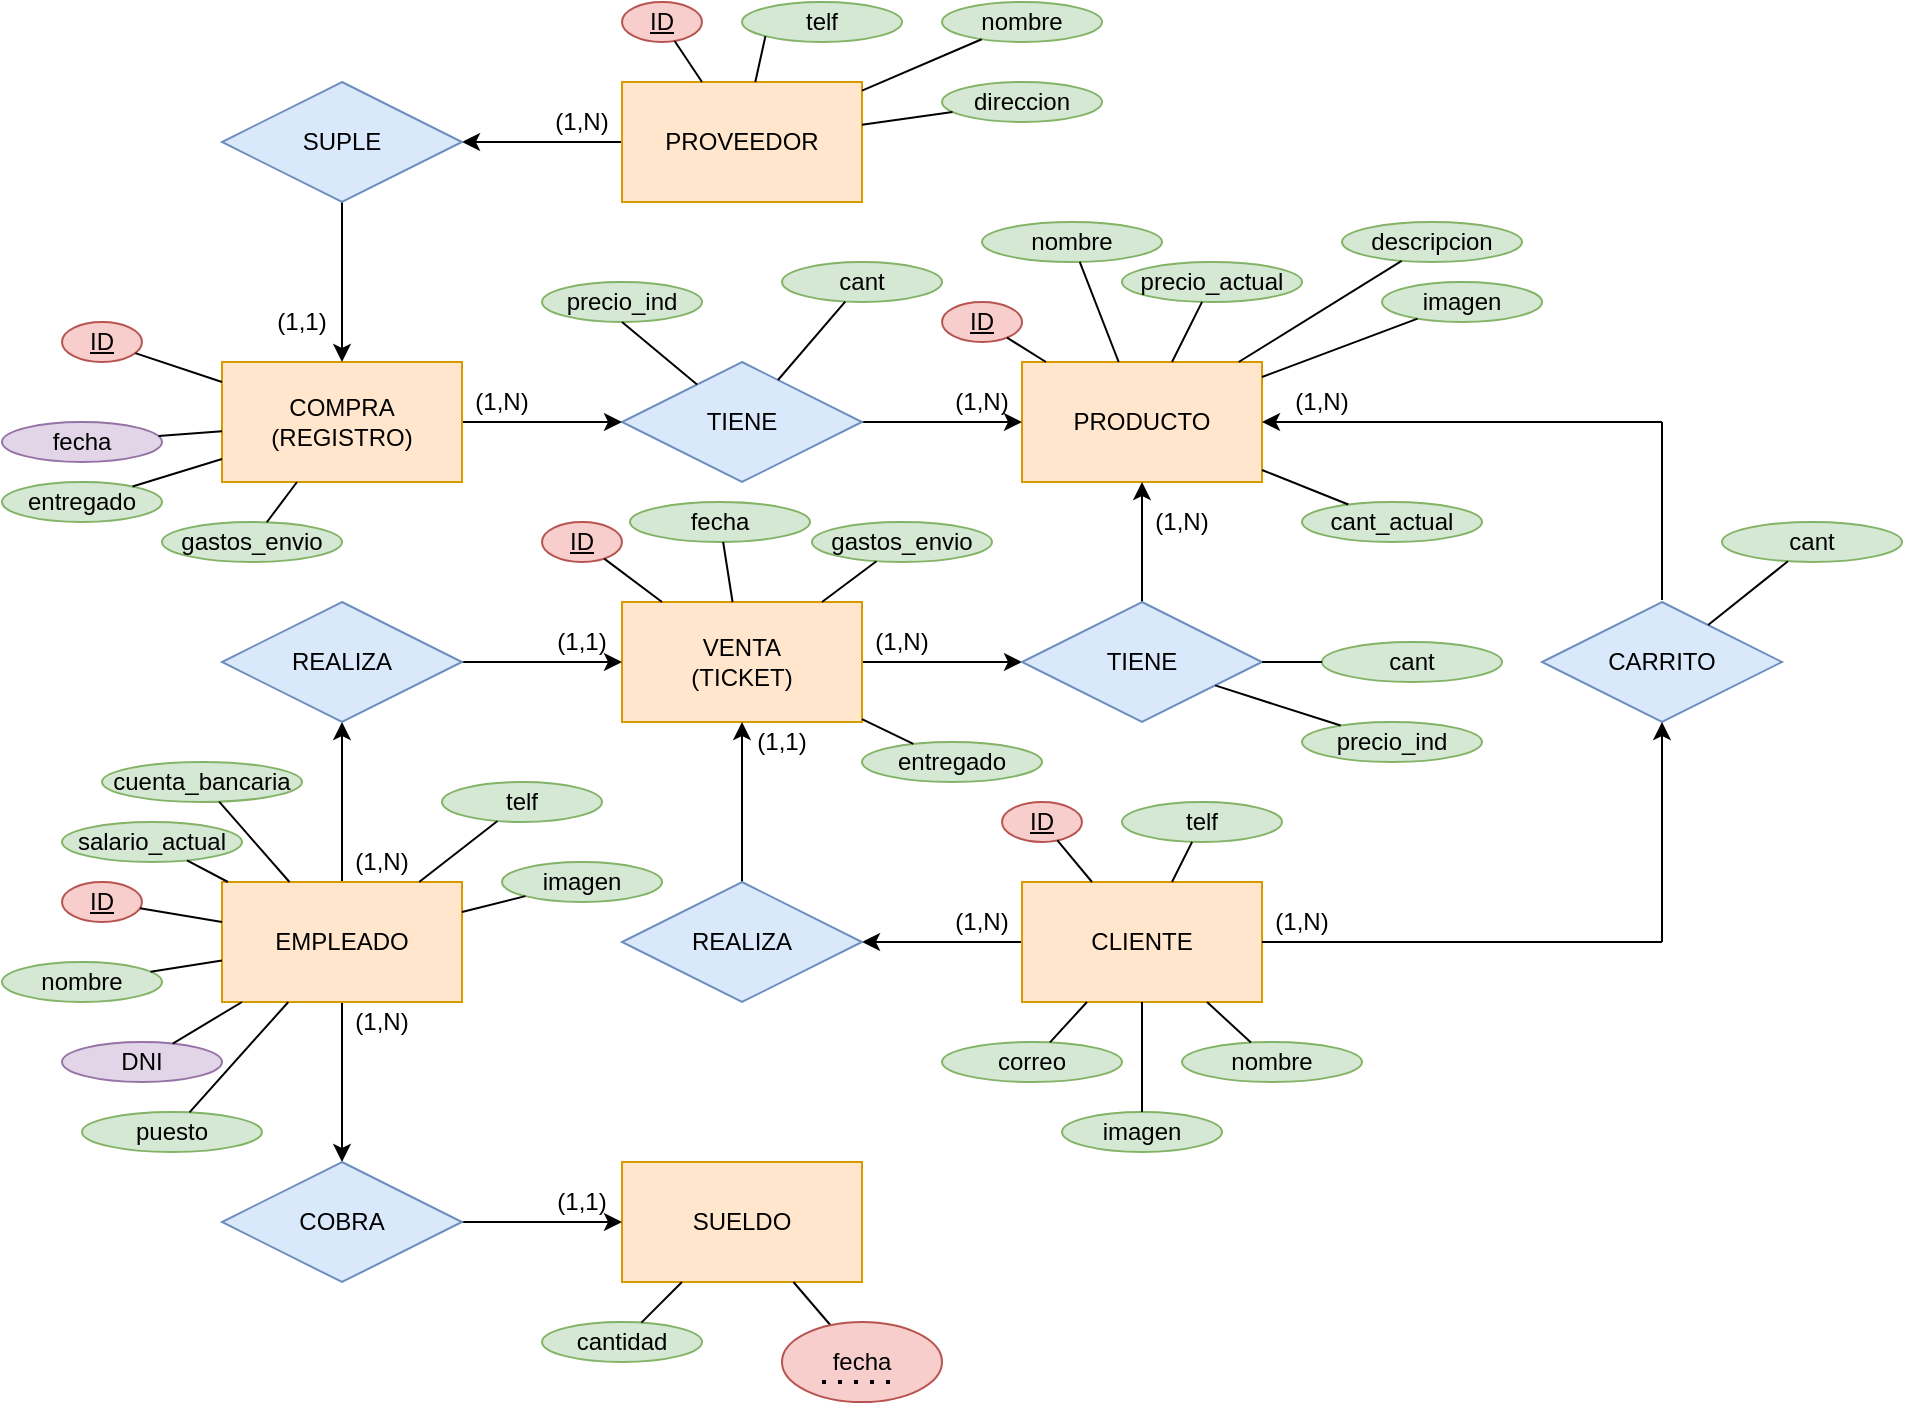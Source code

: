 <mxfile version="13.9.9" type="device"><diagram id="0GQp3GkREO8OFEb_0U_W" name="Página-1"><mxGraphModel dx="1422" dy="822" grid="1" gridSize="10" guides="1" tooltips="1" connect="1" arrows="1" fold="1" page="1" pageScale="1" pageWidth="827" pageHeight="1169" math="0" shadow="0"><root><mxCell id="0"/><mxCell id="1" parent="0"/><mxCell id="yl_93RT-gWxJm52njiuj-35" style="edgeStyle=orthogonalEdgeStyle;rounded=0;orthogonalLoop=1;jettySize=auto;html=1;entryX=1;entryY=0.5;entryDx=0;entryDy=0;" parent="1" source="yl_93RT-gWxJm52njiuj-1" target="yl_93RT-gWxJm52njiuj-34" edge="1"><mxGeometry relative="1" as="geometry"/></mxCell><mxCell id="yl_93RT-gWxJm52njiuj-1" value="PROVEEDOR" style="rounded=0;whiteSpace=wrap;html=1;fillColor=#ffe6cc;strokeColor=#d79b00;" parent="1" vertex="1"><mxGeometry x="320" y="60" width="120" height="60" as="geometry"/></mxCell><mxCell id="yl_93RT-gWxJm52njiuj-2" value="PRODUCTO" style="rounded=0;whiteSpace=wrap;html=1;fillColor=#ffe6cc;strokeColor=#d79b00;" parent="1" vertex="1"><mxGeometry x="520" y="200" width="120" height="60" as="geometry"/></mxCell><mxCell id="yl_93RT-gWxJm52njiuj-12" style="edgeStyle=orthogonalEdgeStyle;rounded=0;orthogonalLoop=1;jettySize=auto;html=1;entryX=0;entryY=0.5;entryDx=0;entryDy=0;" parent="1" source="yl_93RT-gWxJm52njiuj-3" target="yl_93RT-gWxJm52njiuj-11" edge="1"><mxGeometry relative="1" as="geometry"/></mxCell><mxCell id="yl_93RT-gWxJm52njiuj-3" value="VENTA&lt;br&gt;(TICKET)" style="rounded=0;whiteSpace=wrap;html=1;fillColor=#ffe6cc;strokeColor=#d79b00;" parent="1" vertex="1"><mxGeometry x="320" y="320" width="120" height="60" as="geometry"/></mxCell><mxCell id="yl_93RT-gWxJm52njiuj-18" style="edgeStyle=orthogonalEdgeStyle;rounded=0;orthogonalLoop=1;jettySize=auto;html=1;entryX=1;entryY=0.5;entryDx=0;entryDy=0;" parent="1" source="yl_93RT-gWxJm52njiuj-4" target="yl_93RT-gWxJm52njiuj-15" edge="1"><mxGeometry relative="1" as="geometry"/></mxCell><mxCell id="yl_93RT-gWxJm52njiuj-4" value="CLIENTE&lt;span style=&quot;color: rgba(0 , 0 , 0 , 0) ; font-family: monospace ; font-size: 0px&quot;&gt;%3CmxGraphModel%3E%3Croot%3E%3CmxCell%20id%3D%220%22%2F%3E%3CmxCell%20id%3D%221%22%20parent%3D%220%22%2F%3E%3CmxCell%20id%3D%222%22%20value%3D%22PROVEEDOR%22%20style%3D%22rounded%3D0%3BwhiteSpace%3Dwrap%3Bhtml%3D1%3B%22%20vertex%3D%221%22%20parent%3D%221%22%3E%3CmxGeometry%20x%3D%22310%22%20y%3D%22290%22%20width%3D%22120%22%20height%3D%2260%22%20as%3D%22geometry%22%2F%3E%3C%2FmxCell%3E%3C%2Froot%3E%3C%2FmxGraphModel%3E&lt;/span&gt;" style="rounded=0;whiteSpace=wrap;html=1;fillColor=#ffe6cc;strokeColor=#d79b00;" parent="1" vertex="1"><mxGeometry x="520" y="460" width="120" height="60" as="geometry"/></mxCell><mxCell id="yl_93RT-gWxJm52njiuj-16" style="edgeStyle=orthogonalEdgeStyle;rounded=0;orthogonalLoop=1;jettySize=auto;html=1;entryX=0.5;entryY=1;entryDx=0;entryDy=0;" parent="1" source="yl_93RT-gWxJm52njiuj-5" target="yl_93RT-gWxJm52njiuj-14" edge="1"><mxGeometry relative="1" as="geometry"/></mxCell><mxCell id="yl_93RT-gWxJm52njiuj-97" style="edgeStyle=orthogonalEdgeStyle;rounded=0;orthogonalLoop=1;jettySize=auto;html=1;entryX=0.5;entryY=0;entryDx=0;entryDy=0;" parent="1" source="yl_93RT-gWxJm52njiuj-5" target="yl_93RT-gWxJm52njiuj-96" edge="1"><mxGeometry relative="1" as="geometry"/></mxCell><mxCell id="yl_93RT-gWxJm52njiuj-5" value="EMPLEADO" style="rounded=0;whiteSpace=wrap;html=1;fillColor=#ffe6cc;strokeColor=#d79b00;" parent="1" vertex="1"><mxGeometry x="120" y="460" width="120" height="60" as="geometry"/></mxCell><mxCell id="yl_93RT-gWxJm52njiuj-8" style="edgeStyle=orthogonalEdgeStyle;rounded=0;orthogonalLoop=1;jettySize=auto;html=1;entryX=0;entryY=0.5;entryDx=0;entryDy=0;" parent="1" source="yl_93RT-gWxJm52njiuj-6" target="yl_93RT-gWxJm52njiuj-2" edge="1"><mxGeometry relative="1" as="geometry"/></mxCell><mxCell id="yl_93RT-gWxJm52njiuj-6" value="TIENE" style="rhombus;whiteSpace=wrap;html=1;fillColor=#dae8fc;strokeColor=#6c8ebf;" parent="1" vertex="1"><mxGeometry x="320" y="200" width="120" height="60" as="geometry"/></mxCell><mxCell id="yl_93RT-gWxJm52njiuj-10" value="ID" style="ellipse;whiteSpace=wrap;html=1;align=center;fontStyle=4;fillColor=#f8cecc;strokeColor=#b85450;" parent="1" vertex="1"><mxGeometry x="320" y="20" width="40" height="20" as="geometry"/></mxCell><mxCell id="yl_93RT-gWxJm52njiuj-13" style="edgeStyle=orthogonalEdgeStyle;rounded=0;orthogonalLoop=1;jettySize=auto;html=1;entryX=0.5;entryY=1;entryDx=0;entryDy=0;" parent="1" source="yl_93RT-gWxJm52njiuj-11" target="yl_93RT-gWxJm52njiuj-2" edge="1"><mxGeometry relative="1" as="geometry"/></mxCell><mxCell id="yl_93RT-gWxJm52njiuj-11" value="TIENE" style="rhombus;whiteSpace=wrap;html=1;fillColor=#dae8fc;strokeColor=#6c8ebf;" parent="1" vertex="1"><mxGeometry x="520" y="320" width="120" height="60" as="geometry"/></mxCell><mxCell id="yl_93RT-gWxJm52njiuj-17" style="edgeStyle=orthogonalEdgeStyle;rounded=0;orthogonalLoop=1;jettySize=auto;html=1;" parent="1" source="yl_93RT-gWxJm52njiuj-14" target="yl_93RT-gWxJm52njiuj-3" edge="1"><mxGeometry relative="1" as="geometry"/></mxCell><mxCell id="yl_93RT-gWxJm52njiuj-14" value="REALIZA" style="rhombus;whiteSpace=wrap;html=1;fillColor=#dae8fc;strokeColor=#6c8ebf;" parent="1" vertex="1"><mxGeometry x="120" y="320" width="120" height="60" as="geometry"/></mxCell><mxCell id="yl_93RT-gWxJm52njiuj-19" style="edgeStyle=orthogonalEdgeStyle;rounded=0;orthogonalLoop=1;jettySize=auto;html=1;entryX=0.5;entryY=1;entryDx=0;entryDy=0;" parent="1" source="yl_93RT-gWxJm52njiuj-15" target="yl_93RT-gWxJm52njiuj-3" edge="1"><mxGeometry relative="1" as="geometry"/></mxCell><mxCell id="yl_93RT-gWxJm52njiuj-15" value="REALIZA" style="rhombus;whiteSpace=wrap;html=1;fillColor=#dae8fc;strokeColor=#6c8ebf;" parent="1" vertex="1"><mxGeometry x="320" y="460" width="120" height="60" as="geometry"/></mxCell><mxCell id="yl_93RT-gWxJm52njiuj-20" value="ID" style="ellipse;whiteSpace=wrap;html=1;align=center;fontStyle=4;fillColor=#f8cecc;strokeColor=#b85450;" parent="1" vertex="1"><mxGeometry x="480" y="170" width="40" height="20" as="geometry"/></mxCell><mxCell id="yl_93RT-gWxJm52njiuj-21" value="ID" style="ellipse;whiteSpace=wrap;html=1;align=center;fontStyle=4;fillColor=#f8cecc;strokeColor=#b85450;" parent="1" vertex="1"><mxGeometry x="280" y="280" width="40" height="20" as="geometry"/></mxCell><mxCell id="yl_93RT-gWxJm52njiuj-22" value="ID" style="ellipse;whiteSpace=wrap;html=1;align=center;fontStyle=4;fillColor=#f8cecc;strokeColor=#b85450;" parent="1" vertex="1"><mxGeometry x="40" y="460" width="40" height="20" as="geometry"/></mxCell><mxCell id="yl_93RT-gWxJm52njiuj-23" value="ID" style="ellipse;whiteSpace=wrap;html=1;align=center;fontStyle=4;fillColor=#f8cecc;strokeColor=#b85450;" parent="1" vertex="1"><mxGeometry x="510" y="420" width="40" height="20" as="geometry"/></mxCell><mxCell id="yl_93RT-gWxJm52njiuj-24" value="" style="endArrow=none;html=1;" parent="1" source="yl_93RT-gWxJm52njiuj-1" target="yl_93RT-gWxJm52njiuj-10" edge="1"><mxGeometry width="50" height="50" relative="1" as="geometry"><mxPoint x="410" y="430" as="sourcePoint"/><mxPoint x="460" y="380" as="targetPoint"/></mxGeometry></mxCell><mxCell id="yl_93RT-gWxJm52njiuj-25" value="" style="endArrow=none;html=1;" parent="1" source="yl_93RT-gWxJm52njiuj-2" target="yl_93RT-gWxJm52njiuj-20" edge="1"><mxGeometry width="50" height="50" relative="1" as="geometry"><mxPoint x="410" y="430" as="sourcePoint"/><mxPoint x="510" y="160" as="targetPoint"/></mxGeometry></mxCell><mxCell id="yl_93RT-gWxJm52njiuj-26" value="" style="endArrow=none;html=1;" parent="1" source="yl_93RT-gWxJm52njiuj-3" target="yl_93RT-gWxJm52njiuj-21" edge="1"><mxGeometry width="50" height="50" relative="1" as="geometry"><mxPoint x="410" y="430" as="sourcePoint"/><mxPoint x="460" y="380" as="targetPoint"/></mxGeometry></mxCell><mxCell id="yl_93RT-gWxJm52njiuj-27" value="" style="endArrow=none;html=1;" parent="1" source="yl_93RT-gWxJm52njiuj-5" target="yl_93RT-gWxJm52njiuj-22" edge="1"><mxGeometry width="50" height="50" relative="1" as="geometry"><mxPoint x="410" y="430" as="sourcePoint"/><mxPoint x="460" y="380" as="targetPoint"/></mxGeometry></mxCell><mxCell id="yl_93RT-gWxJm52njiuj-28" value="" style="endArrow=none;html=1;" parent="1" source="yl_93RT-gWxJm52njiuj-4" target="yl_93RT-gWxJm52njiuj-23" edge="1"><mxGeometry width="50" height="50" relative="1" as="geometry"><mxPoint x="410" y="430" as="sourcePoint"/><mxPoint x="460" y="380" as="targetPoint"/></mxGeometry></mxCell><mxCell id="yl_93RT-gWxJm52njiuj-30" value="(1,N)" style="text;html=1;strokeColor=none;fillColor=none;align=center;verticalAlign=middle;whiteSpace=wrap;rounded=0;" parent="1" vertex="1"><mxGeometry x="480" y="210" width="40" height="20" as="geometry"/></mxCell><mxCell id="yl_93RT-gWxJm52njiuj-33" style="edgeStyle=orthogonalEdgeStyle;rounded=0;orthogonalLoop=1;jettySize=auto;html=1;" parent="1" source="yl_93RT-gWxJm52njiuj-32" target="yl_93RT-gWxJm52njiuj-6" edge="1"><mxGeometry relative="1" as="geometry"/></mxCell><mxCell id="yl_93RT-gWxJm52njiuj-32" value="COMPRA&lt;br&gt;(REGISTRO)" style="rounded=0;whiteSpace=wrap;html=1;fillColor=#ffe6cc;strokeColor=#d79b00;" parent="1" vertex="1"><mxGeometry x="120" y="200" width="120" height="60" as="geometry"/></mxCell><mxCell id="yl_93RT-gWxJm52njiuj-36" style="edgeStyle=orthogonalEdgeStyle;rounded=0;orthogonalLoop=1;jettySize=auto;html=1;entryX=0.5;entryY=0;entryDx=0;entryDy=0;" parent="1" source="yl_93RT-gWxJm52njiuj-34" target="yl_93RT-gWxJm52njiuj-32" edge="1"><mxGeometry relative="1" as="geometry"/></mxCell><mxCell id="yl_93RT-gWxJm52njiuj-34" value="SUPLE" style="rhombus;whiteSpace=wrap;html=1;fillColor=#dae8fc;strokeColor=#6c8ebf;" parent="1" vertex="1"><mxGeometry x="120" y="60" width="120" height="60" as="geometry"/></mxCell><mxCell id="yl_93RT-gWxJm52njiuj-37" value="ID" style="ellipse;whiteSpace=wrap;html=1;align=center;fontStyle=4;fillColor=#f8cecc;strokeColor=#b85450;" parent="1" vertex="1"><mxGeometry x="40" y="180" width="40" height="20" as="geometry"/></mxCell><mxCell id="yl_93RT-gWxJm52njiuj-38" value="" style="endArrow=none;html=1;" parent="1" source="yl_93RT-gWxJm52njiuj-32" target="yl_93RT-gWxJm52njiuj-37" edge="1"><mxGeometry width="50" height="50" relative="1" as="geometry"><mxPoint x="410" y="290" as="sourcePoint"/><mxPoint x="460" y="240" as="targetPoint"/></mxGeometry></mxCell><mxCell id="yl_93RT-gWxJm52njiuj-39" value="(1,N)" style="text;html=1;strokeColor=none;fillColor=none;align=center;verticalAlign=middle;whiteSpace=wrap;rounded=0;" parent="1" vertex="1"><mxGeometry x="240" y="210" width="40" height="20" as="geometry"/></mxCell><mxCell id="yl_93RT-gWxJm52njiuj-41" value="(1,N)" style="text;html=1;strokeColor=none;fillColor=none;align=center;verticalAlign=middle;whiteSpace=wrap;rounded=0;" parent="1" vertex="1"><mxGeometry x="280" y="70" width="40" height="20" as="geometry"/></mxCell><mxCell id="yl_93RT-gWxJm52njiuj-42" value="(1,1)" style="text;html=1;strokeColor=none;fillColor=none;align=center;verticalAlign=middle;whiteSpace=wrap;rounded=0;" parent="1" vertex="1"><mxGeometry x="140" y="170" width="40" height="20" as="geometry"/></mxCell><mxCell id="yl_93RT-gWxJm52njiuj-44" value="telf" style="ellipse;whiteSpace=wrap;html=1;align=center;fillColor=#d5e8d4;strokeColor=#82b366;" parent="1" vertex="1"><mxGeometry x="380" y="20" width="80" height="20" as="geometry"/></mxCell><mxCell id="yl_93RT-gWxJm52njiuj-45" value="nombre" style="ellipse;whiteSpace=wrap;html=1;align=center;fillColor=#d5e8d4;strokeColor=#82b366;" parent="1" vertex="1"><mxGeometry x="480" y="20" width="80" height="20" as="geometry"/></mxCell><mxCell id="yl_93RT-gWxJm52njiuj-46" value="direccion" style="ellipse;whiteSpace=wrap;html=1;align=center;fillColor=#d5e8d4;strokeColor=#82b366;" parent="1" vertex="1"><mxGeometry x="480" y="60" width="80" height="20" as="geometry"/></mxCell><mxCell id="yl_93RT-gWxJm52njiuj-47" value="" style="endArrow=none;html=1;entryX=0;entryY=1;entryDx=0;entryDy=0;" parent="1" source="yl_93RT-gWxJm52njiuj-1" target="yl_93RT-gWxJm52njiuj-44" edge="1"><mxGeometry width="50" height="50" relative="1" as="geometry"><mxPoint x="410" y="270" as="sourcePoint"/><mxPoint x="460" y="220" as="targetPoint"/></mxGeometry></mxCell><mxCell id="yl_93RT-gWxJm52njiuj-48" value="" style="endArrow=none;html=1;" parent="1" source="yl_93RT-gWxJm52njiuj-1" target="yl_93RT-gWxJm52njiuj-45" edge="1"><mxGeometry width="50" height="50" relative="1" as="geometry"><mxPoint x="450" y="71.38" as="sourcePoint"/><mxPoint x="501.224" y="46.946" as="targetPoint"/></mxGeometry></mxCell><mxCell id="yl_93RT-gWxJm52njiuj-49" value="" style="endArrow=none;html=1;" parent="1" source="yl_93RT-gWxJm52njiuj-1" target="yl_93RT-gWxJm52njiuj-46" edge="1"><mxGeometry width="50" height="50" relative="1" as="geometry"><mxPoint x="460" y="81.38" as="sourcePoint"/><mxPoint x="511.224" y="56.946" as="targetPoint"/></mxGeometry></mxCell><mxCell id="yl_93RT-gWxJm52njiuj-50" value="fecha" style="ellipse;whiteSpace=wrap;html=1;align=center;fillColor=#e1d5e7;strokeColor=#9673a6;" parent="1" vertex="1"><mxGeometry x="10" y="230" width="80" height="20" as="geometry"/></mxCell><mxCell id="yl_93RT-gWxJm52njiuj-51" value="" style="endArrow=none;html=1;" parent="1" source="yl_93RT-gWxJm52njiuj-32" target="yl_93RT-gWxJm52njiuj-50" edge="1"><mxGeometry width="50" height="50" relative="1" as="geometry"><mxPoint x="130" y="220.0" as="sourcePoint"/><mxPoint x="86.641" y="205.547" as="targetPoint"/></mxGeometry></mxCell><mxCell id="yl_93RT-gWxJm52njiuj-54" value="precio_ind" style="ellipse;whiteSpace=wrap;html=1;align=center;fillColor=#d5e8d4;strokeColor=#82b366;" parent="1" vertex="1"><mxGeometry x="280" y="160" width="80" height="20" as="geometry"/></mxCell><mxCell id="yl_93RT-gWxJm52njiuj-55" value="" style="endArrow=none;html=1;entryX=0.5;entryY=1;entryDx=0;entryDy=0;" parent="1" source="yl_93RT-gWxJm52njiuj-6" target="yl_93RT-gWxJm52njiuj-54" edge="1"><mxGeometry width="50" height="50" relative="1" as="geometry"><mxPoint x="320" y="270" as="sourcePoint"/><mxPoint x="370" y="220" as="targetPoint"/></mxGeometry></mxCell><mxCell id="yl_93RT-gWxJm52njiuj-56" value="entregado" style="ellipse;whiteSpace=wrap;html=1;align=center;fillColor=#d5e8d4;strokeColor=#82b366;" parent="1" vertex="1"><mxGeometry x="10" y="260" width="80" height="20" as="geometry"/></mxCell><mxCell id="yl_93RT-gWxJm52njiuj-57" value="" style="endArrow=none;html=1;" parent="1" source="yl_93RT-gWxJm52njiuj-56" target="yl_93RT-gWxJm52njiuj-32" edge="1"><mxGeometry width="50" height="50" relative="1" as="geometry"><mxPoint x="320" y="270" as="sourcePoint"/><mxPoint x="370" y="220" as="targetPoint"/></mxGeometry></mxCell><mxCell id="yl_93RT-gWxJm52njiuj-58" value="cant" style="ellipse;whiteSpace=wrap;html=1;align=center;fillColor=#d5e8d4;strokeColor=#82b366;" parent="1" vertex="1"><mxGeometry x="400" y="150" width="80" height="20" as="geometry"/></mxCell><mxCell id="yl_93RT-gWxJm52njiuj-59" value="" style="endArrow=none;html=1;" parent="1" source="yl_93RT-gWxJm52njiuj-6" target="yl_93RT-gWxJm52njiuj-58" edge="1"><mxGeometry width="50" height="50" relative="1" as="geometry"><mxPoint x="320" y="270" as="sourcePoint"/><mxPoint x="370" y="220" as="targetPoint"/></mxGeometry></mxCell><mxCell id="yl_93RT-gWxJm52njiuj-61" value="precio_actual" style="ellipse;whiteSpace=wrap;html=1;align=center;fillColor=#d5e8d4;strokeColor=#82b366;" parent="1" vertex="1"><mxGeometry x="570" y="150" width="90" height="20" as="geometry"/></mxCell><mxCell id="yl_93RT-gWxJm52njiuj-62" value="nombre" style="ellipse;whiteSpace=wrap;html=1;align=center;fillColor=#d5e8d4;strokeColor=#82b366;" parent="1" vertex="1"><mxGeometry x="500" y="130" width="90" height="20" as="geometry"/></mxCell><mxCell id="yl_93RT-gWxJm52njiuj-63" value="descripcion" style="ellipse;whiteSpace=wrap;html=1;align=center;fillColor=#d5e8d4;strokeColor=#82b366;" parent="1" vertex="1"><mxGeometry x="680" y="130" width="90" height="20" as="geometry"/></mxCell><mxCell id="yl_93RT-gWxJm52njiuj-64" value="" style="endArrow=none;html=1;" parent="1" source="yl_93RT-gWxJm52njiuj-2" target="yl_93RT-gWxJm52njiuj-61" edge="1"><mxGeometry width="50" height="50" relative="1" as="geometry"><mxPoint x="320" y="270" as="sourcePoint"/><mxPoint x="370" y="220" as="targetPoint"/></mxGeometry></mxCell><mxCell id="yl_93RT-gWxJm52njiuj-65" value="gastos_envio" style="ellipse;whiteSpace=wrap;html=1;align=center;fillColor=#d5e8d4;strokeColor=#82b366;" parent="1" vertex="1"><mxGeometry x="90" y="280" width="90" height="20" as="geometry"/></mxCell><mxCell id="yl_93RT-gWxJm52njiuj-66" value="" style="endArrow=none;html=1;" parent="1" source="yl_93RT-gWxJm52njiuj-65" target="yl_93RT-gWxJm52njiuj-32" edge="1"><mxGeometry width="50" height="50" relative="1" as="geometry"><mxPoint x="85.443" y="272.284" as="sourcePoint"/><mxPoint x="130" y="258.462" as="targetPoint"/></mxGeometry></mxCell><mxCell id="yl_93RT-gWxJm52njiuj-67" value="" style="endArrow=none;html=1;" parent="1" source="yl_93RT-gWxJm52njiuj-2" target="yl_93RT-gWxJm52njiuj-62" edge="1"><mxGeometry width="50" height="50" relative="1" as="geometry"><mxPoint x="612.542" y="210" as="sourcePoint"/><mxPoint x="627.671" y="189.866" as="targetPoint"/></mxGeometry></mxCell><mxCell id="yl_93RT-gWxJm52njiuj-68" value="" style="endArrow=none;html=1;" parent="1" source="yl_93RT-gWxJm52njiuj-2" target="yl_93RT-gWxJm52njiuj-63" edge="1"><mxGeometry width="50" height="50" relative="1" as="geometry"><mxPoint x="650" y="225.571" as="sourcePoint"/><mxPoint x="684.326" y="217.317" as="targetPoint"/></mxGeometry></mxCell><mxCell id="yl_93RT-gWxJm52njiuj-70" value="(1,N)" style="text;html=1;strokeColor=none;fillColor=none;align=center;verticalAlign=middle;whiteSpace=wrap;rounded=0;" parent="1" vertex="1"><mxGeometry x="440" y="330" width="40" height="20" as="geometry"/></mxCell><mxCell id="yl_93RT-gWxJm52njiuj-71" value="(1,N)" style="text;html=1;strokeColor=none;fillColor=none;align=center;verticalAlign=middle;whiteSpace=wrap;rounded=0;" parent="1" vertex="1"><mxGeometry x="580" y="270" width="40" height="20" as="geometry"/></mxCell><mxCell id="yl_93RT-gWxJm52njiuj-72" value="cant_actual" style="ellipse;whiteSpace=wrap;html=1;align=center;fillColor=#d5e8d4;strokeColor=#82b366;" parent="1" vertex="1"><mxGeometry x="660" y="270" width="90" height="20" as="geometry"/></mxCell><mxCell id="yl_93RT-gWxJm52njiuj-73" value="" style="endArrow=none;html=1;" parent="1" source="yl_93RT-gWxJm52njiuj-2" target="yl_93RT-gWxJm52njiuj-72" edge="1"><mxGeometry width="50" height="50" relative="1" as="geometry"><mxPoint x="500" y="330" as="sourcePoint"/><mxPoint x="550" y="280" as="targetPoint"/></mxGeometry></mxCell><mxCell id="yl_93RT-gWxJm52njiuj-74" value="cant" style="ellipse;whiteSpace=wrap;html=1;align=center;fillColor=#d5e8d4;strokeColor=#82b366;" parent="1" vertex="1"><mxGeometry x="670" y="340" width="90" height="20" as="geometry"/></mxCell><mxCell id="yl_93RT-gWxJm52njiuj-75" value="precio_ind" style="ellipse;whiteSpace=wrap;html=1;align=center;fillColor=#d5e8d4;strokeColor=#82b366;" parent="1" vertex="1"><mxGeometry x="660" y="380" width="90" height="20" as="geometry"/></mxCell><mxCell id="yl_93RT-gWxJm52njiuj-76" value="" style="endArrow=none;html=1;" parent="1" source="yl_93RT-gWxJm52njiuj-11" target="yl_93RT-gWxJm52njiuj-75" edge="1"><mxGeometry width="50" height="50" relative="1" as="geometry"><mxPoint x="350" y="270" as="sourcePoint"/><mxPoint x="400" y="220" as="targetPoint"/></mxGeometry></mxCell><mxCell id="yl_93RT-gWxJm52njiuj-77" value="" style="endArrow=none;html=1;" parent="1" source="yl_93RT-gWxJm52njiuj-11" target="yl_93RT-gWxJm52njiuj-74" edge="1"><mxGeometry width="50" height="50" relative="1" as="geometry"><mxPoint x="350" y="270" as="sourcePoint"/><mxPoint x="400" y="220" as="targetPoint"/></mxGeometry></mxCell><mxCell id="yl_93RT-gWxJm52njiuj-78" value="(1,1)" style="text;html=1;strokeColor=none;fillColor=none;align=center;verticalAlign=middle;whiteSpace=wrap;rounded=0;" parent="1" vertex="1"><mxGeometry x="280" y="330" width="40" height="20" as="geometry"/></mxCell><mxCell id="yl_93RT-gWxJm52njiuj-79" value="(1,N)" style="text;html=1;strokeColor=none;fillColor=none;align=center;verticalAlign=middle;whiteSpace=wrap;rounded=0;" parent="1" vertex="1"><mxGeometry x="180" y="440" width="40" height="20" as="geometry"/></mxCell><mxCell id="yl_93RT-gWxJm52njiuj-80" value="fecha" style="ellipse;whiteSpace=wrap;html=1;align=center;fillColor=#d5e8d4;strokeColor=#82b366;" parent="1" vertex="1"><mxGeometry x="324" y="270" width="90" height="20" as="geometry"/></mxCell><mxCell id="yl_93RT-gWxJm52njiuj-81" value="" style="endArrow=none;html=1;" parent="1" source="yl_93RT-gWxJm52njiuj-3" target="yl_93RT-gWxJm52njiuj-80" edge="1"><mxGeometry width="50" height="50" relative="1" as="geometry"><mxPoint x="350" y="330" as="sourcePoint"/><mxPoint x="321.094" y="308.321" as="targetPoint"/></mxGeometry></mxCell><mxCell id="yl_93RT-gWxJm52njiuj-82" value="gastos_envio" style="ellipse;whiteSpace=wrap;html=1;align=center;fillColor=#d5e8d4;strokeColor=#82b366;" parent="1" vertex="1"><mxGeometry x="415" y="280" width="90" height="20" as="geometry"/></mxCell><mxCell id="yl_93RT-gWxJm52njiuj-83" value="" style="endArrow=none;html=1;" parent="1" source="yl_93RT-gWxJm52njiuj-3" target="yl_93RT-gWxJm52njiuj-82" edge="1"><mxGeometry width="50" height="50" relative="1" as="geometry"><mxPoint x="152.398" y="290.136" as="sourcePoint"/><mxPoint x="167.5" y="270" as="targetPoint"/></mxGeometry></mxCell><mxCell id="yl_93RT-gWxJm52njiuj-84" value="(1,1)" style="text;html=1;strokeColor=none;fillColor=none;align=center;verticalAlign=middle;whiteSpace=wrap;rounded=0;" parent="1" vertex="1"><mxGeometry x="380" y="380" width="40" height="20" as="geometry"/></mxCell><mxCell id="yl_93RT-gWxJm52njiuj-85" value="(1,N)" style="text;html=1;strokeColor=none;fillColor=none;align=center;verticalAlign=middle;whiteSpace=wrap;rounded=0;" parent="1" vertex="1"><mxGeometry x="480" y="470" width="40" height="20" as="geometry"/></mxCell><mxCell id="yl_93RT-gWxJm52njiuj-86" value="nombre" style="ellipse;whiteSpace=wrap;html=1;align=center;fillColor=#d5e8d4;strokeColor=#82b366;" parent="1" vertex="1"><mxGeometry x="10" y="500" width="80" height="20" as="geometry"/></mxCell><mxCell id="yl_93RT-gWxJm52njiuj-87" value="" style="endArrow=none;html=1;" parent="1" source="yl_93RT-gWxJm52njiuj-86" target="yl_93RT-gWxJm52njiuj-5" edge="1"><mxGeometry width="50" height="50" relative="1" as="geometry"><mxPoint x="340" y="450" as="sourcePoint"/><mxPoint x="390" y="400" as="targetPoint"/></mxGeometry></mxCell><mxCell id="yl_93RT-gWxJm52njiuj-88" value="DNI" style="ellipse;whiteSpace=wrap;html=1;align=center;fillColor=#e1d5e7;strokeColor=#9673a6;" parent="1" vertex="1"><mxGeometry x="40" y="540" width="80" height="20" as="geometry"/></mxCell><mxCell id="yl_93RT-gWxJm52njiuj-89" value="" style="endArrow=none;html=1;" parent="1" source="yl_93RT-gWxJm52njiuj-88" target="yl_93RT-gWxJm52njiuj-5" edge="1"><mxGeometry width="50" height="50" relative="1" as="geometry"><mxPoint x="340" y="450" as="sourcePoint"/><mxPoint x="390" y="400" as="targetPoint"/></mxGeometry></mxCell><mxCell id="yl_93RT-gWxJm52njiuj-91" value="salario_actual" style="ellipse;whiteSpace=wrap;html=1;align=center;fillColor=#d5e8d4;strokeColor=#82b366;" parent="1" vertex="1"><mxGeometry x="40" y="430" width="90" height="20" as="geometry"/></mxCell><mxCell id="yl_93RT-gWxJm52njiuj-92" value="" style="endArrow=none;html=1;" parent="1" source="yl_93RT-gWxJm52njiuj-91" target="yl_93RT-gWxJm52njiuj-5" edge="1"><mxGeometry width="50" height="50" relative="1" as="geometry"><mxPoint x="105.446" y="550.776" as="sourcePoint"/><mxPoint x="140" y="530" as="targetPoint"/></mxGeometry></mxCell><mxCell id="yl_93RT-gWxJm52njiuj-93" value="SUELDO" style="rounded=0;whiteSpace=wrap;html=1;fillColor=#ffe6cc;strokeColor=#d79b00;" parent="1" vertex="1"><mxGeometry x="320" y="600" width="120" height="60" as="geometry"/></mxCell><mxCell id="yl_93RT-gWxJm52njiuj-94" value="puesto" style="ellipse;whiteSpace=wrap;html=1;align=center;fillColor=#d5e8d4;strokeColor=#82b366;" parent="1" vertex="1"><mxGeometry x="50" y="575" width="90" height="20" as="geometry"/></mxCell><mxCell id="yl_93RT-gWxJm52njiuj-95" value="" style="endArrow=none;html=1;" parent="1" source="yl_93RT-gWxJm52njiuj-94" target="yl_93RT-gWxJm52njiuj-5" edge="1"><mxGeometry width="50" height="50" relative="1" as="geometry"><mxPoint x="105.385" y="550.769" as="sourcePoint"/><mxPoint x="140" y="530" as="targetPoint"/></mxGeometry></mxCell><mxCell id="yl_93RT-gWxJm52njiuj-98" style="edgeStyle=orthogonalEdgeStyle;rounded=0;orthogonalLoop=1;jettySize=auto;html=1;" parent="1" source="yl_93RT-gWxJm52njiuj-96" target="yl_93RT-gWxJm52njiuj-93" edge="1"><mxGeometry relative="1" as="geometry"/></mxCell><mxCell id="yl_93RT-gWxJm52njiuj-96" value="COBRA" style="rhombus;whiteSpace=wrap;html=1;fillColor=#dae8fc;strokeColor=#6c8ebf;" parent="1" vertex="1"><mxGeometry x="120" y="600" width="120" height="60" as="geometry"/></mxCell><mxCell id="yl_93RT-gWxJm52njiuj-100" value="(1,1)" style="text;html=1;strokeColor=none;fillColor=none;align=center;verticalAlign=middle;whiteSpace=wrap;rounded=0;" parent="1" vertex="1"><mxGeometry x="280" y="610" width="40" height="20" as="geometry"/></mxCell><mxCell id="yl_93RT-gWxJm52njiuj-101" value="(1,N)" style="text;html=1;strokeColor=none;fillColor=none;align=center;verticalAlign=middle;whiteSpace=wrap;rounded=0;" parent="1" vertex="1"><mxGeometry x="180" y="520" width="40" height="20" as="geometry"/></mxCell><mxCell id="yl_93RT-gWxJm52njiuj-102" value="cantidad" style="ellipse;whiteSpace=wrap;html=1;align=center;fillColor=#d5e8d4;strokeColor=#82b366;" parent="1" vertex="1"><mxGeometry x="280" y="680" width="80" height="20" as="geometry"/></mxCell><mxCell id="yl_93RT-gWxJm52njiuj-104" value="" style="endArrow=none;html=1;" parent="1" source="yl_93RT-gWxJm52njiuj-102" target="yl_93RT-gWxJm52njiuj-93" edge="1"><mxGeometry width="50" height="50" relative="1" as="geometry"><mxPoint x="320" y="580" as="sourcePoint"/><mxPoint x="370" y="530" as="targetPoint"/></mxGeometry></mxCell><mxCell id="yl_93RT-gWxJm52njiuj-105" value="" style="endArrow=none;html=1;" parent="1" source="yl_93RT-gWxJm52njiuj-93" target="yl_93RT-gWxJm52njiuj-106" edge="1"><mxGeometry width="50" height="50" relative="1" as="geometry"><mxPoint x="320" y="580" as="sourcePoint"/><mxPoint x="430.299" y="680.299" as="targetPoint"/></mxGeometry></mxCell><mxCell id="yl_93RT-gWxJm52njiuj-109" value="nombre" style="ellipse;whiteSpace=wrap;html=1;align=center;fillColor=#d5e8d4;strokeColor=#82b366;" parent="1" vertex="1"><mxGeometry x="600" y="540" width="90" height="20" as="geometry"/></mxCell><mxCell id="yl_93RT-gWxJm52njiuj-110" value="" style="endArrow=none;html=1;" parent="1" source="yl_93RT-gWxJm52njiuj-4" target="yl_93RT-gWxJm52njiuj-109" edge="1"><mxGeometry width="50" height="50" relative="1" as="geometry"><mxPoint x="320" y="410" as="sourcePoint"/><mxPoint x="370" y="360" as="targetPoint"/></mxGeometry></mxCell><mxCell id="yl_93RT-gWxJm52njiuj-111" value="correo" style="ellipse;whiteSpace=wrap;html=1;align=center;fillColor=#d5e8d4;strokeColor=#82b366;" parent="1" vertex="1"><mxGeometry x="480" y="540" width="90" height="20" as="geometry"/></mxCell><mxCell id="yl_93RT-gWxJm52njiuj-112" value="" style="endArrow=none;html=1;" parent="1" source="yl_93RT-gWxJm52njiuj-4" target="yl_93RT-gWxJm52njiuj-111" edge="1"><mxGeometry width="50" height="50" relative="1" as="geometry"><mxPoint x="612.5" y="530" as="sourcePoint"/><mxPoint x="627.602" y="550.136" as="targetPoint"/></mxGeometry></mxCell><mxCell id="yl_93RT-gWxJm52njiuj-113" value="cuenta_bancaria" style="ellipse;whiteSpace=wrap;html=1;align=center;fillColor=#d5e8d4;strokeColor=#82b366;" parent="1" vertex="1"><mxGeometry x="60" y="400" width="100" height="20" as="geometry"/></mxCell><mxCell id="yl_93RT-gWxJm52njiuj-114" value="" style="endArrow=none;html=1;" parent="1" source="yl_93RT-gWxJm52njiuj-113" target="yl_93RT-gWxJm52njiuj-5" edge="1"><mxGeometry width="50" height="50" relative="1" as="geometry"><mxPoint x="130" y="490" as="sourcePoint"/><mxPoint x="88.974" y="483.162" as="targetPoint"/></mxGeometry></mxCell><mxCell id="yl_93RT-gWxJm52njiuj-118" value="" style="group" parent="1" vertex="1" connectable="0"><mxGeometry x="400" y="680" width="80" height="40" as="geometry"/></mxCell><mxCell id="yl_93RT-gWxJm52njiuj-106" value="fecha" style="ellipse;whiteSpace=wrap;html=1;align=center;fillColor=#f8cecc;strokeColor=#b85450;" parent="yl_93RT-gWxJm52njiuj-118" vertex="1"><mxGeometry width="80" height="40" as="geometry"/></mxCell><mxCell id="yl_93RT-gWxJm52njiuj-107" value="" style="endArrow=none;dashed=1;html=1;dashPattern=1 3;strokeWidth=2;" parent="yl_93RT-gWxJm52njiuj-118" edge="1"><mxGeometry width="50" height="50" as="geometry"><mxPoint x="20" y="30" as="sourcePoint"/><mxPoint x="60" y="30" as="targetPoint"/></mxGeometry></mxCell><mxCell id="yl_93RT-gWxJm52njiuj-119" value="telf" style="ellipse;whiteSpace=wrap;html=1;align=center;fillColor=#d5e8d4;strokeColor=#82b366;" parent="1" vertex="1"><mxGeometry x="230" y="410" width="80" height="20" as="geometry"/></mxCell><mxCell id="yl_93RT-gWxJm52njiuj-120" value="telf" style="ellipse;whiteSpace=wrap;html=1;align=center;fillColor=#d5e8d4;strokeColor=#82b366;" parent="1" vertex="1"><mxGeometry x="570" y="420" width="80" height="20" as="geometry"/></mxCell><mxCell id="yl_93RT-gWxJm52njiuj-121" value="" style="endArrow=none;html=1;" parent="1" source="yl_93RT-gWxJm52njiuj-5" target="yl_93RT-gWxJm52njiuj-119" edge="1"><mxGeometry width="50" height="50" relative="1" as="geometry"><mxPoint x="330" y="520" as="sourcePoint"/><mxPoint x="380" y="470" as="targetPoint"/></mxGeometry></mxCell><mxCell id="yl_93RT-gWxJm52njiuj-122" value="" style="endArrow=none;html=1;" parent="1" source="yl_93RT-gWxJm52njiuj-4" target="yl_93RT-gWxJm52njiuj-120" edge="1"><mxGeometry width="50" height="50" relative="1" as="geometry"><mxPoint x="330" y="520" as="sourcePoint"/><mxPoint x="380" y="470" as="targetPoint"/></mxGeometry></mxCell><mxCell id="8cTvTJSRPp61jMqXPZDX-1" value="entregado" style="ellipse;whiteSpace=wrap;html=1;align=center;fillColor=#d5e8d4;strokeColor=#82b366;" parent="1" vertex="1"><mxGeometry x="440" y="390" width="90" height="20" as="geometry"/></mxCell><mxCell id="8cTvTJSRPp61jMqXPZDX-2" value="" style="endArrow=none;html=1;" parent="1" source="8cTvTJSRPp61jMqXPZDX-1" target="yl_93RT-gWxJm52njiuj-3" edge="1"><mxGeometry width="50" height="50" relative="1" as="geometry"><mxPoint x="430" y="330" as="sourcePoint"/><mxPoint x="457.216" y="309.588" as="targetPoint"/></mxGeometry></mxCell><mxCell id="jz1WbRwKgo69g_wf2ulg-1" value="CARRITO" style="rhombus;whiteSpace=wrap;html=1;fillColor=#dae8fc;strokeColor=#6c8ebf;" parent="1" vertex="1"><mxGeometry x="780" y="320" width="120" height="60" as="geometry"/></mxCell><mxCell id="jz1WbRwKgo69g_wf2ulg-2" value="" style="endArrow=none;html=1;exitX=1;exitY=0.5;exitDx=0;exitDy=0;" parent="1" source="yl_93RT-gWxJm52njiuj-4" edge="1"><mxGeometry width="50" height="50" relative="1" as="geometry"><mxPoint x="750" y="500" as="sourcePoint"/><mxPoint x="840" y="490" as="targetPoint"/></mxGeometry></mxCell><mxCell id="jz1WbRwKgo69g_wf2ulg-3" value="" style="endArrow=classic;html=1;entryX=0.5;entryY=1;entryDx=0;entryDy=0;" parent="1" target="jz1WbRwKgo69g_wf2ulg-1" edge="1"><mxGeometry width="50" height="50" relative="1" as="geometry"><mxPoint x="840" y="490" as="sourcePoint"/><mxPoint x="890" y="440" as="targetPoint"/></mxGeometry></mxCell><mxCell id="jz1WbRwKgo69g_wf2ulg-4" value="" style="endArrow=none;html=1;exitX=1;exitY=0.5;exitDx=0;exitDy=0;" parent="1" edge="1"><mxGeometry width="50" height="50" relative="1" as="geometry"><mxPoint x="840" y="319" as="sourcePoint"/><mxPoint x="840" y="230" as="targetPoint"/></mxGeometry></mxCell><mxCell id="jz1WbRwKgo69g_wf2ulg-5" value="" style="endArrow=classic;html=1;entryX=1;entryY=0.5;entryDx=0;entryDy=0;" parent="1" target="yl_93RT-gWxJm52njiuj-2" edge="1"><mxGeometry width="50" height="50" relative="1" as="geometry"><mxPoint x="840" y="230" as="sourcePoint"/><mxPoint x="839.5" y="105" as="targetPoint"/></mxGeometry></mxCell><mxCell id="jz1WbRwKgo69g_wf2ulg-6" value="(1,N)" style="text;html=1;strokeColor=none;fillColor=none;align=center;verticalAlign=middle;whiteSpace=wrap;rounded=0;" parent="1" vertex="1"><mxGeometry x="640" y="470" width="40" height="20" as="geometry"/></mxCell><mxCell id="jz1WbRwKgo69g_wf2ulg-7" value="(1,N)" style="text;html=1;strokeColor=none;fillColor=none;align=center;verticalAlign=middle;whiteSpace=wrap;rounded=0;" parent="1" vertex="1"><mxGeometry x="650" y="210" width="40" height="20" as="geometry"/></mxCell><mxCell id="jz1WbRwKgo69g_wf2ulg-8" value="cant" style="ellipse;whiteSpace=wrap;html=1;align=center;fillColor=#d5e8d4;strokeColor=#82b366;" parent="1" vertex="1"><mxGeometry x="870" y="280" width="90" height="20" as="geometry"/></mxCell><mxCell id="jz1WbRwKgo69g_wf2ulg-9" value="" style="endArrow=none;html=1;" parent="1" source="jz1WbRwKgo69g_wf2ulg-1" target="jz1WbRwKgo69g_wf2ulg-8" edge="1"><mxGeometry width="50" height="50" relative="1" as="geometry"><mxPoint x="890" y="329" as="sourcePoint"/><mxPoint x="920" y="329" as="targetPoint"/></mxGeometry></mxCell><mxCell id="WMsdk5UAE-Vm38G3jyzx-1" value="imagen" style="ellipse;whiteSpace=wrap;html=1;align=center;fillColor=#d5e8d4;strokeColor=#82b366;" vertex="1" parent="1"><mxGeometry x="540" y="575" width="80" height="20" as="geometry"/></mxCell><mxCell id="WMsdk5UAE-Vm38G3jyzx-2" value="" style="endArrow=none;html=1;" edge="1" parent="1" source="yl_93RT-gWxJm52njiuj-4" target="WMsdk5UAE-Vm38G3jyzx-1"><mxGeometry width="50" height="50" relative="1" as="geometry"><mxPoint x="530" y="440" as="sourcePoint"/><mxPoint x="580" y="390" as="targetPoint"/></mxGeometry></mxCell><mxCell id="WMsdk5UAE-Vm38G3jyzx-3" value="imagen" style="ellipse;whiteSpace=wrap;html=1;align=center;fillColor=#d5e8d4;strokeColor=#82b366;" vertex="1" parent="1"><mxGeometry x="260" y="450" width="80" height="20" as="geometry"/></mxCell><mxCell id="WMsdk5UAE-Vm38G3jyzx-4" value="" style="endArrow=none;html=1;" edge="1" parent="1" source="yl_93RT-gWxJm52njiuj-5" target="WMsdk5UAE-Vm38G3jyzx-3"><mxGeometry width="50" height="50" relative="1" as="geometry"><mxPoint x="228.571" y="470" as="sourcePoint"/><mxPoint x="267.76" y="439.52" as="targetPoint"/></mxGeometry></mxCell><mxCell id="WMsdk5UAE-Vm38G3jyzx-7" value="imagen" style="ellipse;whiteSpace=wrap;html=1;align=center;fillColor=#d5e8d4;strokeColor=#82b366;" vertex="1" parent="1"><mxGeometry x="700" y="160" width="80" height="20" as="geometry"/></mxCell><mxCell id="WMsdk5UAE-Vm38G3jyzx-8" value="" style="endArrow=none;html=1;" edge="1" parent="1" source="WMsdk5UAE-Vm38G3jyzx-7" target="yl_93RT-gWxJm52njiuj-2"><mxGeometry width="50" height="50" relative="1" as="geometry"><mxPoint x="415.714" y="670" as="sourcePoint"/><mxPoint x="434.243" y="691.617" as="targetPoint"/></mxGeometry></mxCell></root></mxGraphModel></diagram></mxfile>